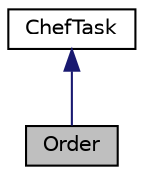 digraph "Order"
{
 // LATEX_PDF_SIZE
  edge [fontname="Helvetica",fontsize="10",labelfontname="Helvetica",labelfontsize="10"];
  node [fontname="Helvetica",fontsize="10",shape=record];
  Node1 [label="Order",height=0.2,width=0.4,color="black", fillcolor="grey75", style="filled", fontcolor="black",tooltip="Represents an order placed by a waiter."];
  Node2 -> Node1 [dir="back",color="midnightblue",fontsize="10",style="solid",fontname="Helvetica"];
  Node2 [label="ChefTask",height=0.2,width=0.4,color="black", fillcolor="white", style="filled",URL="$classChefTask.html",tooltip="Abstract base class for chef tasks."];
}
